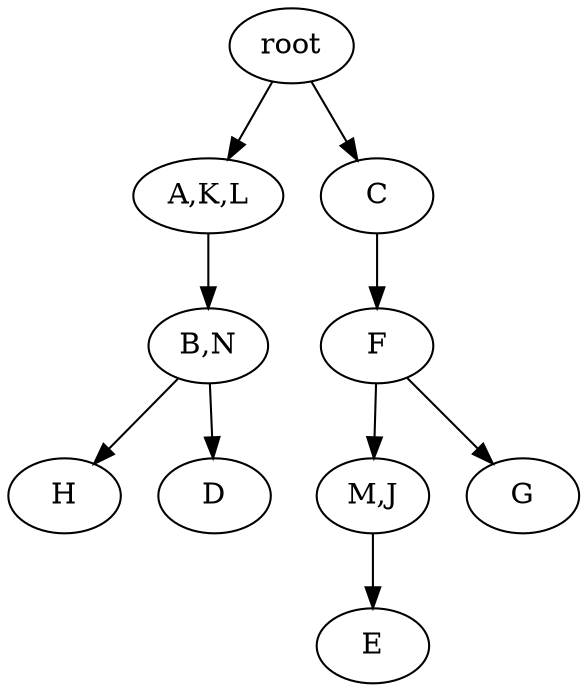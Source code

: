 strict digraph G {
	graph [name=G];
	0	 [label=root];
	3	 [label="A,K,L"];
	0 -> 3;
	2	 [label=C];
	0 -> 2;
	4	 [label="B,N"];
	3 -> 4;
	6	 [label=H];
	4 -> 6;
	5	 [label=D];
	4 -> 5;
	7	 [label=F];
	2 -> 7;
	9	 [label="M,J"];
	10	 [label=E];
	9 -> 10;
	7 -> 9;
	8	 [label=G];
	7 -> 8;
}

